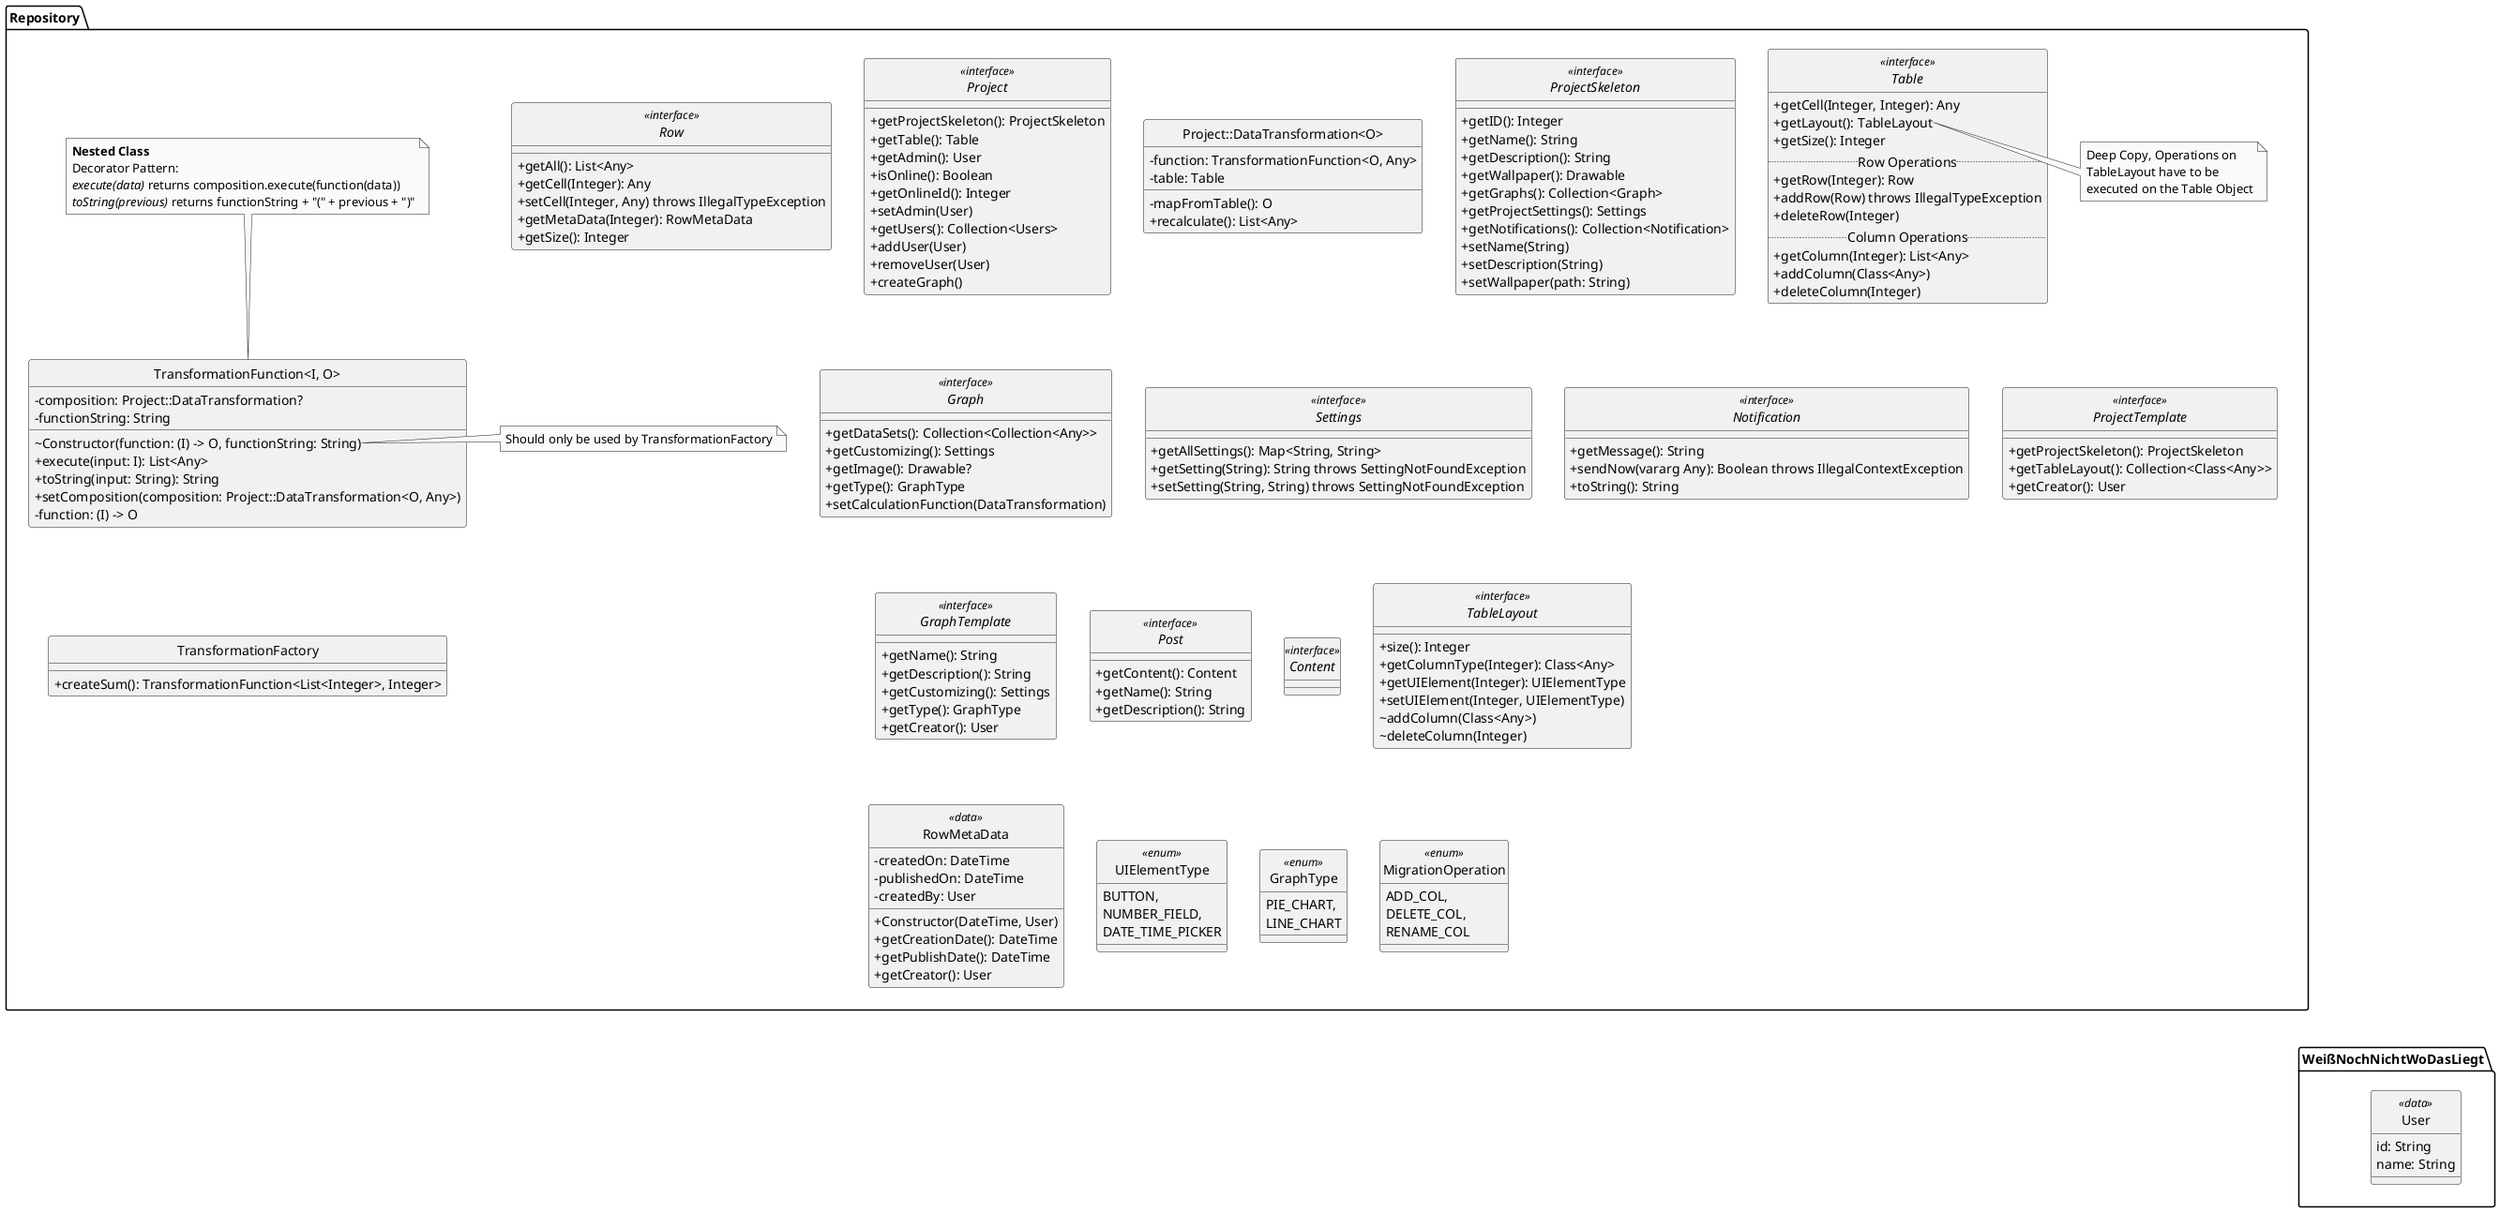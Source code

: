 @startuml

skinparam monochrome true
skinparam shadowing false
skinparam genericDisplay old
skinparam classAttributeIconSize 0
hide circle


package Repository {
  
    interface Table <<interface>> {
        +getCell(Integer, Integer): Any
        +getLayout(): TableLayout
        +getSize(): Integer
        ..Row Operations..
        +getRow(Integer): Row
        +addRow(Row) throws IllegalTypeException
        +deleteRow(Integer)
        ..Column Operations..
        +getColumn(Integer): List<Any>
        +addColumn(Class<Any>)
        +deleteColumn(Integer)
    }
    note right of Table::getLayout()
        Deep Copy, Operations on
        TableLayout have to be
        executed on the Table Object
    end note

    interface Row <<interface>> {
        +getAll(): List<Any>
        +getCell(Integer): Any
        +setCell(Integer, Any) throws IllegalTypeException
        +getMetaData(Integer): RowMetaData
        +getSize(): Integer
    }

    interface Project <<interface>> {
        +getProjectSkeleton(): ProjectSkeleton
        +getTable(): Table
        +getAdmin(): User
        +isOnline(): Boolean
        +getOnlineId(): Integer
        +setAdmin(User)
        +getUsers(): Collection<Users>
        +addUser(User)
        +removeUser(User)
        +createGraph()
    }
  
    'Nested Class: You need an object of a class Implementing Project in Order to create
    'a DataTransformation
    class Project::DataTransformation<O> {
        -function: TransformationFunction<O, Any>
        -table: Table
        -mapFromTable(): O
        +recalculate(): List<Any>
    }

    class TransformationFunction<I, O> {
        ~Constructor(function: (I) -> O, functionString: String)
        +execute(input: I): List<Any>
        +toString(input: String): String
        +setComposition(composition: Project::DataTransformation<O, Any>)
        -function: (I) -> O
        -composition: Project::DataTransformation?
        -functionString: String
    }

    note top
        <b>Nested Class</b>
        Decorator Pattern:
        <i>execute(data)</i> returns composition.execute(function(data))
        <i>toString(previous)</i> returns functionString + "(" + previous + ")"
    end note

    class TransformationFactory {
        +createSum(): TransformationFunction<List<Integer>, Integer>
    }

    TransformationFunction -[hidden]-> TransformationFactory

    note right of TransformationFunction::Constructor
        Should only be used by TransformationFactory
    end note

    interface ProjectSkeleton <<interface>> {
        +getID(): Integer
        +getName(): String
        +getDescription(): String
        +getWallpaper(): Drawable
        +getGraphs(): Collection<Graph>
        +getProjectSettings(): Settings
        +getNotifications(): Collection<Notification>
        +setName(String)
        +setDescription(String)
        +setWallpaper(path: String)
    }

    interface Graph <<interface>> {
        'Does this always recompute the DataSets? If not how does it decide when to recompute?
        +getDataSets(): Collection<Collection<Any>>
        +getCustomizing(): Settings
        +getImage(): Drawable?
        +getType(): GraphType
        +setCalculationFunction(DataTransformation)
    }

    interface Settings <<interface>> {
        +getAllSettings(): Map<String, String>
        +getSetting(String): String throws SettingNotFoundException
        +setSetting(String, String) throws SettingNotFoundException
    }

    interface Notification <<interface>> {
        +getMessage(): String
        +sendNow(vararg Any): Boolean throws IllegalContextException
        +toString(): String
    }
  
    interface ProjectTemplate <<interface>> {
        +getProjectSkeleton(): ProjectSkeleton
        +getTableLayout(): Collection<Class<Any>>
        +getCreator(): User
    }

    interface GraphTemplate <<interface>> {
        +getName(): String
        +getDescription(): String
        +getCustomizing(): Settings
        +getType(): GraphType
        +getCreator(): User
    }

    interface Post <<interface>> {
        +getContent(): Content
        +getName(): String
        +getDescription(): String
    }

    interface Content <<interface>> {

    }

    interface TableLayout <<interface>> {
        +size(): Integer
        +getColumnType(Integer): Class<Any>
        +getUIElement(Integer): UIElementType
        +setUIElement(Integer, UIElementType)
        ~addColumn(Class<Any>)
        ~deleteColumn(Integer)
    }

    class RowMetaData <<data>> {
        +Constructor(DateTime, User)
        +getCreationDate(): DateTime
        +getPublishDate(): DateTime
        +getCreator(): User
        -createdOn: DateTime
        -publishedOn: DateTime
        -createdBy: User
    }

    enum UIElementType <<enum>> {
        BUTTON,
        NUMBER_FIELD,
        DATE_TIME_PICKER
    }

    enum GraphType <<enum>> {
        PIE_CHART,
        LINE_CHART
    }

    enum MigrationOperation <<enum>> {
        ADD_COL,
        DELETE_COL,
        RENAME_COL
    }
}

Repository ----[hidden]-> WeißNochNichtWoDasLiegt

package WeißNochNichtWoDasLiegt {

    class User <<data>> {
        id: String
        name: String
    }
}



@enduml